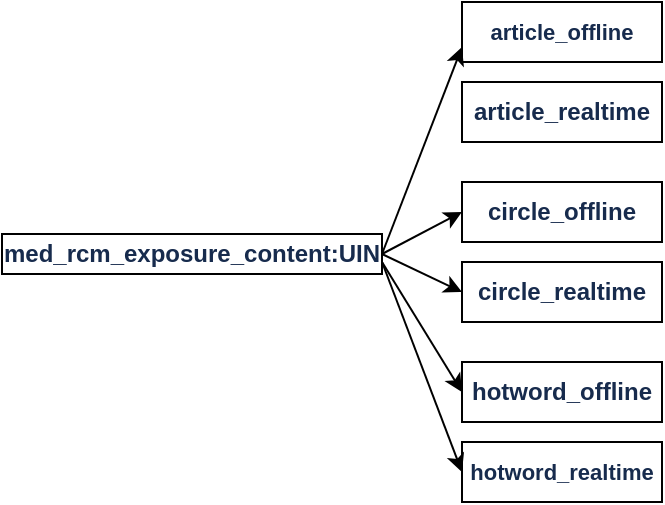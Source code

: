 <mxfile version="14.2.4" type="github">
  <diagram id="px_N6MTYDrlH66A3ah3F" name="Page-1">
    <mxGraphModel dx="946" dy="581" grid="1" gridSize="10" guides="1" tooltips="1" connect="1" arrows="1" fold="1" page="1" pageScale="1" pageWidth="583" pageHeight="827" math="0" shadow="0">
      <root>
        <mxCell id="0" />
        <mxCell id="1" parent="0" />
        <mxCell id="mO5gKuNXo59QrzydSYMl-1" value="&lt;strong style=&quot;margin: 0px ; color: rgb(23 , 43 , 77) ; font-family: , , &amp;#34;segoe ui&amp;#34; , &amp;#34;roboto&amp;#34; , &amp;#34;oxygen&amp;#34; , &amp;#34;ubuntu&amp;#34; , &amp;#34;fira sans&amp;#34; , &amp;#34;droid sans&amp;#34; , &amp;#34;helvetica neue&amp;#34; , sans-serif ; text-align: left ; background-color: rgb(255 , 255 , 255)&quot;&gt;&lt;span style=&quot;margin: 0px&quot;&gt;&lt;font style=&quot;font-size: 12px&quot;&gt;med_rcm_exposure_content:UIN&lt;/font&gt;&lt;/span&gt;&lt;/strong&gt;" style="rounded=0;whiteSpace=wrap;html=1;" vertex="1" parent="1">
          <mxGeometry x="30" y="226" width="190" height="20" as="geometry" />
        </mxCell>
        <mxCell id="mO5gKuNXo59QrzydSYMl-2" value="&lt;strong style=&quot;margin: 0px ; color: rgb(23 , 43 , 77) ; font-family: , , &amp;#34;segoe ui&amp;#34; , &amp;#34;roboto&amp;#34; , &amp;#34;oxygen&amp;#34; , &amp;#34;ubuntu&amp;#34; , &amp;#34;fira sans&amp;#34; , &amp;#34;droid sans&amp;#34; , &amp;#34;helvetica neue&amp;#34; , sans-serif ; text-align: left ; background-color: rgb(255 , 255 , 255)&quot;&gt;&lt;font style=&quot;font-size: 11px&quot;&gt;article_offline&lt;/font&gt;&lt;/strong&gt;" style="rounded=0;whiteSpace=wrap;html=1;" vertex="1" parent="1">
          <mxGeometry x="260" y="110" width="100" height="30" as="geometry" />
        </mxCell>
        <mxCell id="mO5gKuNXo59QrzydSYMl-3" value="&lt;strong style=&quot;margin: 0px ; color: rgb(23 , 43 , 77) ; font-family: , , &amp;#34;segoe ui&amp;#34; , &amp;#34;roboto&amp;#34; , &amp;#34;oxygen&amp;#34; , &amp;#34;ubuntu&amp;#34; , &amp;#34;fira sans&amp;#34; , &amp;#34;droid sans&amp;#34; , &amp;#34;helvetica neue&amp;#34; , sans-serif ; text-align: left ; background-color: rgb(255 , 255 , 255)&quot;&gt;&lt;font style=&quot;font-size: 12px&quot;&gt;article_realtime&lt;/font&gt;&lt;/strong&gt;" style="rounded=0;whiteSpace=wrap;html=1;" vertex="1" parent="1">
          <mxGeometry x="260" y="150" width="100" height="30" as="geometry" />
        </mxCell>
        <mxCell id="mO5gKuNXo59QrzydSYMl-4" value="&lt;strong style=&quot;margin: 0px ; color: rgb(23 , 43 , 77) ; font-family: , , &amp;#34;segoe ui&amp;#34; , &amp;#34;roboto&amp;#34; , &amp;#34;oxygen&amp;#34; , &amp;#34;ubuntu&amp;#34; , &amp;#34;fira sans&amp;#34; , &amp;#34;droid sans&amp;#34; , &amp;#34;helvetica neue&amp;#34; , sans-serif ; text-align: left ; background-color: rgb(255 , 255 , 255)&quot;&gt;&lt;font style=&quot;font-size: 12px&quot;&gt;circle_offline&lt;/font&gt;&lt;/strong&gt;" style="rounded=0;whiteSpace=wrap;html=1;" vertex="1" parent="1">
          <mxGeometry x="260" y="200" width="100" height="30" as="geometry" />
        </mxCell>
        <mxCell id="mO5gKuNXo59QrzydSYMl-5" value="&lt;strong style=&quot;margin: 0px ; color: rgb(23 , 43 , 77) ; font-family: , , &amp;#34;segoe ui&amp;#34; , &amp;#34;roboto&amp;#34; , &amp;#34;oxygen&amp;#34; , &amp;#34;ubuntu&amp;#34; , &amp;#34;fira sans&amp;#34; , &amp;#34;droid sans&amp;#34; , &amp;#34;helvetica neue&amp;#34; , sans-serif ; text-align: left ; background-color: rgb(255 , 255 , 255)&quot;&gt;&lt;font style=&quot;font-size: 12px&quot;&gt;&lt;strong style=&quot;margin: 0px&quot;&gt;circle&lt;/strong&gt;_realtime&lt;/font&gt;&lt;/strong&gt;" style="rounded=0;whiteSpace=wrap;html=1;" vertex="1" parent="1">
          <mxGeometry x="260" y="240" width="100" height="30" as="geometry" />
        </mxCell>
        <mxCell id="mO5gKuNXo59QrzydSYMl-7" value="&lt;strong style=&quot;margin: 0px ; color: rgb(23 , 43 , 77) ; font-family: , , &amp;#34;segoe ui&amp;#34; , &amp;#34;roboto&amp;#34; , &amp;#34;oxygen&amp;#34; , &amp;#34;ubuntu&amp;#34; , &amp;#34;fira sans&amp;#34; , &amp;#34;droid sans&amp;#34; , &amp;#34;helvetica neue&amp;#34; , sans-serif ; text-align: left ; background-color: rgb(255 , 255 , 255)&quot;&gt;&lt;font style=&quot;font-size: 12px&quot;&gt;hotword_offline&lt;/font&gt;&lt;/strong&gt;" style="rounded=0;whiteSpace=wrap;html=1;" vertex="1" parent="1">
          <mxGeometry x="260" y="290" width="100" height="30" as="geometry" />
        </mxCell>
        <mxCell id="mO5gKuNXo59QrzydSYMl-8" value="&lt;strong style=&quot;margin: 0px ; color: rgb(23 , 43 , 77) ; font-family: , , &amp;#34;segoe ui&amp;#34; , &amp;#34;roboto&amp;#34; , &amp;#34;oxygen&amp;#34; , &amp;#34;ubuntu&amp;#34; , &amp;#34;fira sans&amp;#34; , &amp;#34;droid sans&amp;#34; , &amp;#34;helvetica neue&amp;#34; , sans-serif ; text-align: left ; background-color: rgb(255 , 255 , 255)&quot;&gt;&lt;font style=&quot;font-size: 11px&quot;&gt;hotword_realtime&lt;/font&gt;&lt;/strong&gt;" style="rounded=0;whiteSpace=wrap;html=1;fontSize=11;" vertex="1" parent="1">
          <mxGeometry x="260" y="330" width="100" height="30" as="geometry" />
        </mxCell>
        <mxCell id="mO5gKuNXo59QrzydSYMl-10" value="" style="endArrow=classic;html=1;entryX=0;entryY=0.75;entryDx=0;entryDy=0;exitX=1;exitY=0.5;exitDx=0;exitDy=0;" edge="1" parent="1" source="mO5gKuNXo59QrzydSYMl-1" target="mO5gKuNXo59QrzydSYMl-2">
          <mxGeometry width="50" height="50" relative="1" as="geometry">
            <mxPoint x="220" y="230" as="sourcePoint" />
            <mxPoint x="270" y="190" as="targetPoint" />
          </mxGeometry>
        </mxCell>
        <mxCell id="mO5gKuNXo59QrzydSYMl-11" value="" style="endArrow=classic;html=1;entryX=0;entryY=0.5;entryDx=0;entryDy=0;" edge="1" parent="1" target="mO5gKuNXo59QrzydSYMl-4">
          <mxGeometry width="50" height="50" relative="1" as="geometry">
            <mxPoint x="220" y="236" as="sourcePoint" />
            <mxPoint x="320" y="280" as="targetPoint" />
          </mxGeometry>
        </mxCell>
        <mxCell id="mO5gKuNXo59QrzydSYMl-14" value="" style="endArrow=classic;html=1;entryX=0;entryY=0.5;entryDx=0;entryDy=0;" edge="1" parent="1" target="mO5gKuNXo59QrzydSYMl-5">
          <mxGeometry width="50" height="50" relative="1" as="geometry">
            <mxPoint x="220" y="236" as="sourcePoint" />
            <mxPoint x="310" y="246" as="targetPoint" />
          </mxGeometry>
        </mxCell>
        <mxCell id="mO5gKuNXo59QrzydSYMl-15" value="" style="endArrow=classic;html=1;entryX=0;entryY=0.5;entryDx=0;entryDy=0;" edge="1" parent="1" target="mO5gKuNXo59QrzydSYMl-7">
          <mxGeometry width="50" height="50" relative="1" as="geometry">
            <mxPoint x="220" y="240" as="sourcePoint" />
            <mxPoint x="320" y="280" as="targetPoint" />
          </mxGeometry>
        </mxCell>
        <mxCell id="mO5gKuNXo59QrzydSYMl-16" value="" style="endArrow=classic;html=1;entryX=0;entryY=0.5;entryDx=0;entryDy=0;" edge="1" parent="1" target="mO5gKuNXo59QrzydSYMl-8">
          <mxGeometry width="50" height="50" relative="1" as="geometry">
            <mxPoint x="220" y="240" as="sourcePoint" />
            <mxPoint x="180" y="380" as="targetPoint" />
          </mxGeometry>
        </mxCell>
      </root>
    </mxGraphModel>
  </diagram>
</mxfile>
